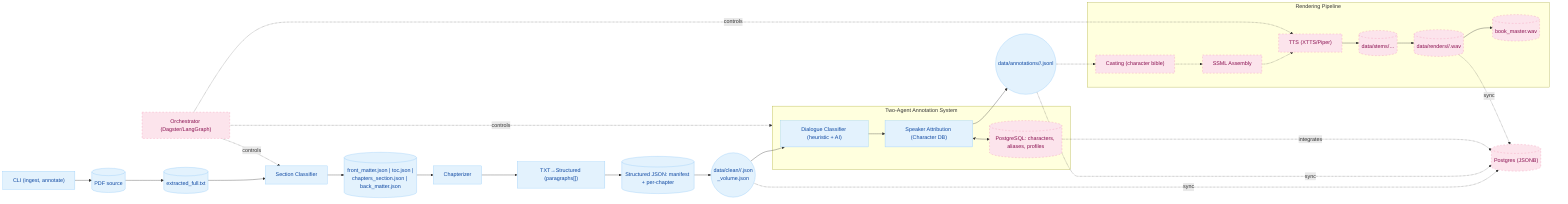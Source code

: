 flowchart LR
	classDef today fill:#e3f2fd,stroke:#90caf9,color:#0d47a1
	classDef future fill:#fce4ec,stroke:#f48fb1,color:#880e4f,stroke-dasharray: 5 5

	%% Entry & ingestion (today)
	CLI["CLI (ingest, annotate)"]:::today
	PDF[("PDF source")]:::today
	TXT[("extracted_full.txt")]:::today
	SectionClassifier["Section Classifier"]:::today
	Classified[("front_matter.json | toc.json |\nchapters_section.json | back_matter.json")]:::today
	Chapterizer["Chapterizer"]:::today
	Structurer["TXT→Structured (paragraphs[])"]:::today
	JSONStruct[("Structured JSON: manifest + per-chapter")]:::today
	CleanArtifacts(("data/clean/<book>/<chapter>.json\n<pdf_stem>_volume.json")):::today

	%% Two-Agent system (annotation today; DB is future unless enabled)
	subgraph TwoAgent["Two-Agent Annotation System"]
		DialogueAgent["Dialogue Classifier (heuristic + AI)"]:::today
		SpeakerAgent["Speaker Attribution (Character DB)"]:::today
		CharDB[("PostgreSQL: characters, aliases, profiles")]:::future
	end

	Annos(("data/annotations/<book>/<chapter>.jsonl")):::today

	%% Rendering (future)
	subgraph TTS["Rendering Pipeline"]
		Casting["Casting (character bible)"]:::future
		SSML["SSML Assembly"]:::future
		TTSNode["TTS (XTTS/Piper)"]:::future
		Stems[("data/stems/…")]:::future
		Renders[("data/renders/<book>/<chapter>.wav")]:::future
		Master[("book_master.wav")]:::future
	end

	Orchestrator["Orchestrator (Dagster/LangGraph)"]:::future
	DB[("Postgres (JSONB)")]:::future

	%% Flow
	CLI --> PDF --> TXT --> SectionClassifier --> Classified --> Chapterizer --> Structurer --> JSONStruct --> CleanArtifacts
	CleanArtifacts --> DialogueAgent --> SpeakerAgent --> Annos
	SpeakerAgent <--> CharDB

	Annos -.-> Casting -.-> SSML -.-> TTSNode --> Stems --> Renders --> Master
	Orchestrator -.controls.-> SectionClassifier
	Orchestrator -.controls.-> TwoAgent
	Orchestrator -.controls.-> TTSNode

	CleanArtifacts -.sync.-> DB
	Annos -.sync.-> DB
	Renders -.sync.-> DB
	CharDB -.integrates.-> DB